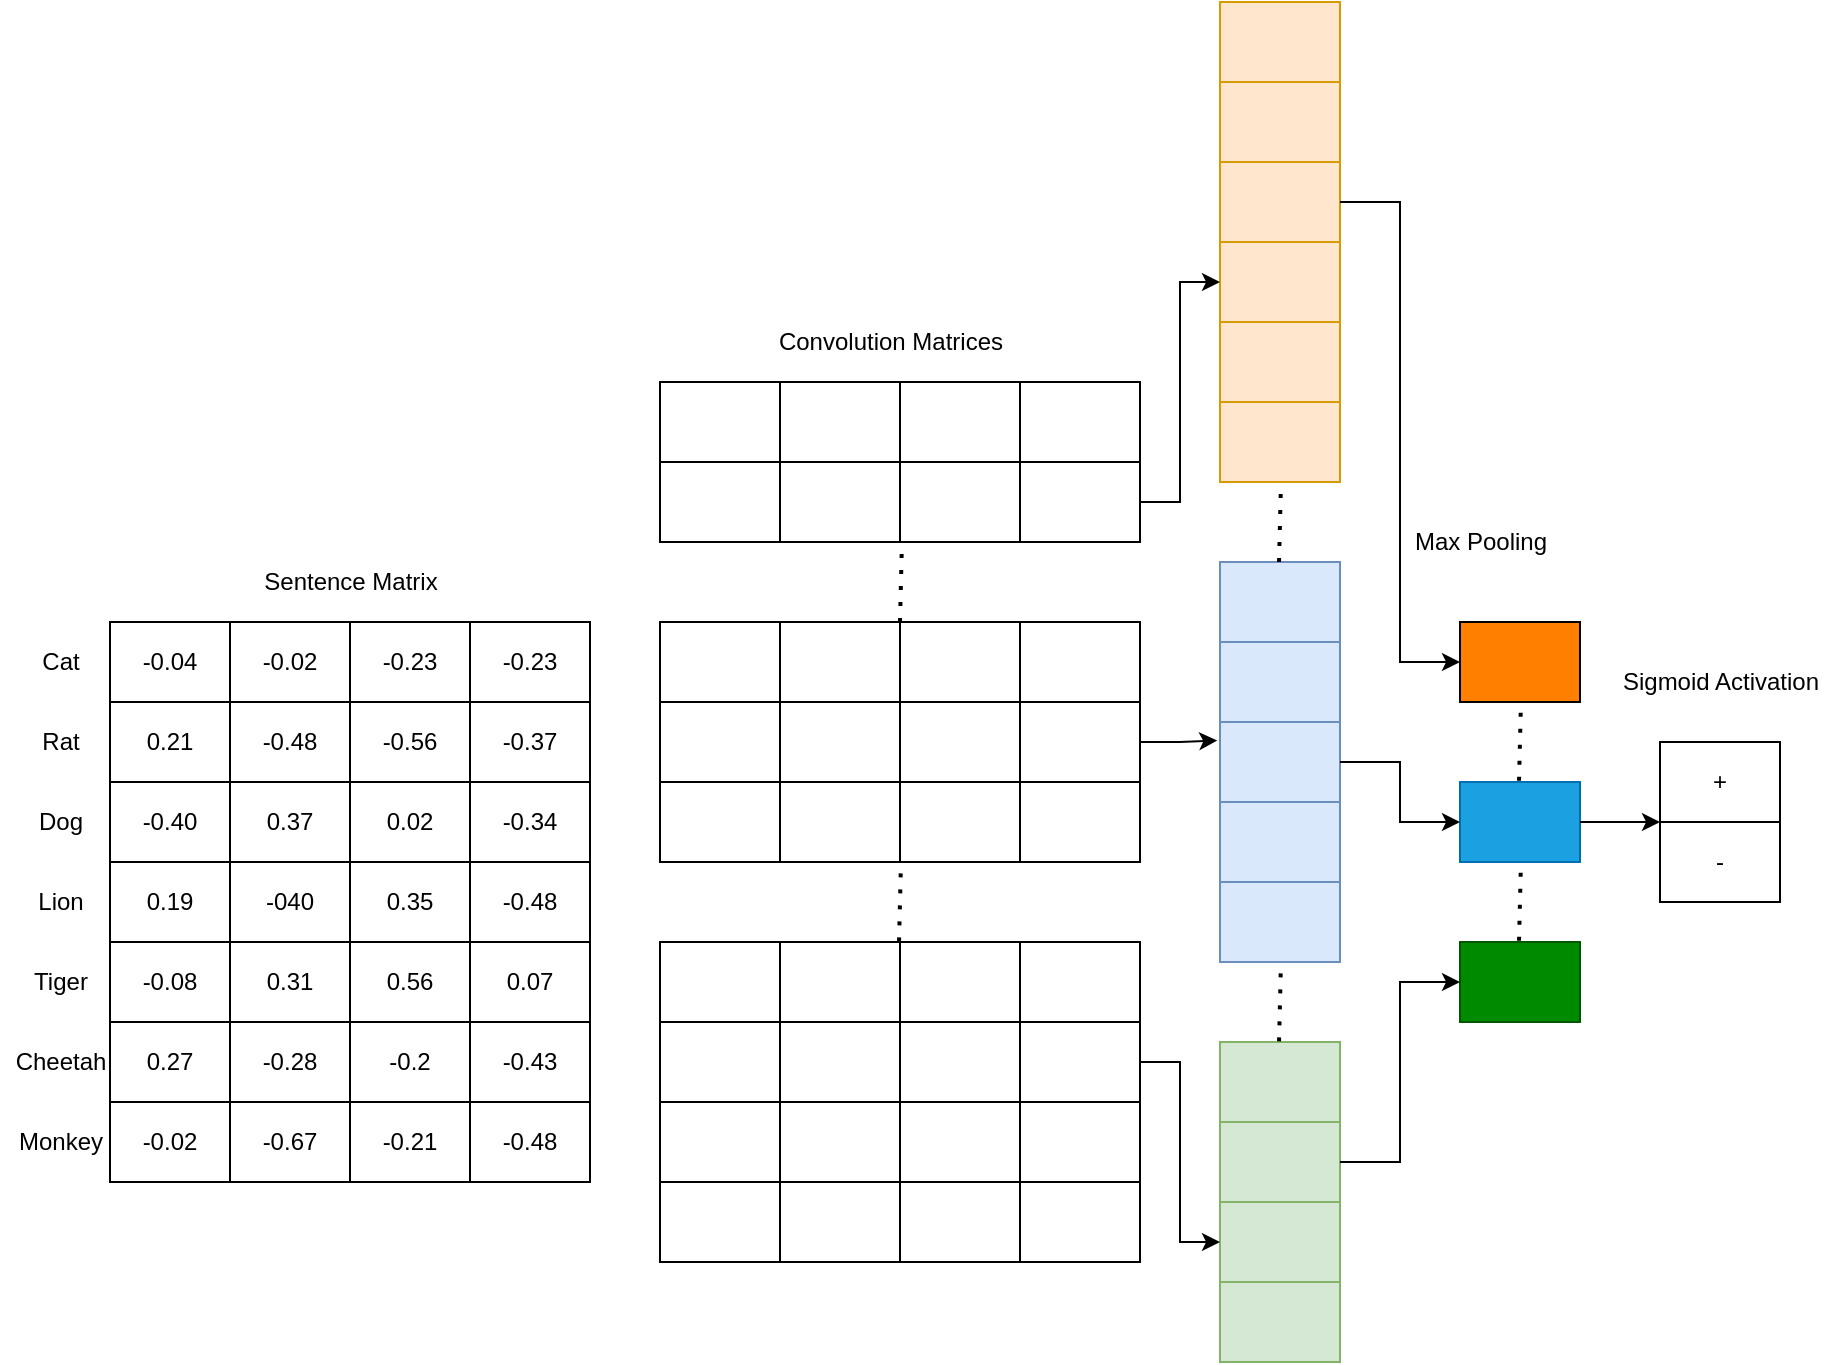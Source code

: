 <mxfile version="14.1.8" type="device"><diagram id="BAzVT6v3SwsLDqqK5M2D" name="CNN Architecture"><mxGraphModel dx="2966" dy="1566" grid="1" gridSize="10" guides="1" tooltips="1" connect="1" arrows="1" fold="1" page="1" pageScale="1" pageWidth="850" pageHeight="1100" math="0" shadow="0"><root><mxCell id="0"/><mxCell id="1" parent="0"/><mxCell id="Xhv1t9fmhof4WGAcIYvc-263" value="" style="shape=table;html=1;whiteSpace=wrap;startSize=0;container=1;collapsible=0;childLayout=tableLayout;" vertex="1" parent="1"><mxGeometry x="495" y="490" width="240" height="280" as="geometry"/></mxCell><mxCell id="Xhv1t9fmhof4WGAcIYvc-264" value="" style="shape=partialRectangle;html=1;whiteSpace=wrap;collapsible=0;dropTarget=0;pointerEvents=0;fillColor=none;top=0;left=0;bottom=0;right=0;points=[[0,0.5],[1,0.5]];portConstraint=eastwest;" vertex="1" parent="Xhv1t9fmhof4WGAcIYvc-263"><mxGeometry width="240" height="40" as="geometry"/></mxCell><mxCell id="Xhv1t9fmhof4WGAcIYvc-265" value="-0.04" style="shape=partialRectangle;html=1;whiteSpace=wrap;connectable=0;fillColor=none;top=0;left=0;bottom=0;right=0;overflow=hidden;" vertex="1" parent="Xhv1t9fmhof4WGAcIYvc-264"><mxGeometry width="60" height="40" as="geometry"/></mxCell><mxCell id="Xhv1t9fmhof4WGAcIYvc-266" value="-0.02" style="shape=partialRectangle;html=1;whiteSpace=wrap;connectable=0;fillColor=none;top=0;left=0;bottom=0;right=0;overflow=hidden;" vertex="1" parent="Xhv1t9fmhof4WGAcIYvc-264"><mxGeometry x="60" width="60" height="40" as="geometry"/></mxCell><mxCell id="Xhv1t9fmhof4WGAcIYvc-267" value="-0.23" style="shape=partialRectangle;html=1;whiteSpace=wrap;connectable=0;fillColor=none;top=0;left=0;bottom=0;right=0;overflow=hidden;" vertex="1" parent="Xhv1t9fmhof4WGAcIYvc-264"><mxGeometry x="120" width="60" height="40" as="geometry"/></mxCell><mxCell id="Xhv1t9fmhof4WGAcIYvc-268" value="-0.23" style="shape=partialRectangle;html=1;whiteSpace=wrap;connectable=0;fillColor=none;top=0;left=0;bottom=0;right=0;overflow=hidden;" vertex="1" parent="Xhv1t9fmhof4WGAcIYvc-264"><mxGeometry x="180" width="60" height="40" as="geometry"/></mxCell><mxCell id="Xhv1t9fmhof4WGAcIYvc-269" value="" style="shape=partialRectangle;html=1;whiteSpace=wrap;collapsible=0;dropTarget=0;pointerEvents=0;fillColor=none;top=0;left=0;bottom=0;right=0;points=[[0,0.5],[1,0.5]];portConstraint=eastwest;" vertex="1" parent="Xhv1t9fmhof4WGAcIYvc-263"><mxGeometry y="40" width="240" height="40" as="geometry"/></mxCell><mxCell id="Xhv1t9fmhof4WGAcIYvc-270" value="0.21" style="shape=partialRectangle;html=1;whiteSpace=wrap;connectable=0;fillColor=none;top=0;left=0;bottom=0;right=0;overflow=hidden;" vertex="1" parent="Xhv1t9fmhof4WGAcIYvc-269"><mxGeometry width="60" height="40" as="geometry"/></mxCell><mxCell id="Xhv1t9fmhof4WGAcIYvc-271" value="-0.48" style="shape=partialRectangle;html=1;whiteSpace=wrap;connectable=0;fillColor=none;top=0;left=0;bottom=0;right=0;overflow=hidden;" vertex="1" parent="Xhv1t9fmhof4WGAcIYvc-269"><mxGeometry x="60" width="60" height="40" as="geometry"/></mxCell><mxCell id="Xhv1t9fmhof4WGAcIYvc-272" value="-0.56" style="shape=partialRectangle;html=1;whiteSpace=wrap;connectable=0;fillColor=none;top=0;left=0;bottom=0;right=0;overflow=hidden;" vertex="1" parent="Xhv1t9fmhof4WGAcIYvc-269"><mxGeometry x="120" width="60" height="40" as="geometry"/></mxCell><mxCell id="Xhv1t9fmhof4WGAcIYvc-273" value="-0.37" style="shape=partialRectangle;html=1;whiteSpace=wrap;connectable=0;fillColor=none;top=0;left=0;bottom=0;right=0;overflow=hidden;" vertex="1" parent="Xhv1t9fmhof4WGAcIYvc-269"><mxGeometry x="180" width="60" height="40" as="geometry"/></mxCell><mxCell id="Xhv1t9fmhof4WGAcIYvc-274" value="" style="shape=partialRectangle;html=1;whiteSpace=wrap;collapsible=0;dropTarget=0;pointerEvents=0;fillColor=none;top=0;left=0;bottom=0;right=0;points=[[0,0.5],[1,0.5]];portConstraint=eastwest;" vertex="1" parent="Xhv1t9fmhof4WGAcIYvc-263"><mxGeometry y="80" width="240" height="40" as="geometry"/></mxCell><mxCell id="Xhv1t9fmhof4WGAcIYvc-275" value="-0.40" style="shape=partialRectangle;html=1;whiteSpace=wrap;connectable=0;fillColor=none;top=0;left=0;bottom=0;right=0;overflow=hidden;" vertex="1" parent="Xhv1t9fmhof4WGAcIYvc-274"><mxGeometry width="60" height="40" as="geometry"/></mxCell><mxCell id="Xhv1t9fmhof4WGAcIYvc-276" value="0.37" style="shape=partialRectangle;html=1;whiteSpace=wrap;connectable=0;fillColor=none;top=0;left=0;bottom=0;right=0;overflow=hidden;" vertex="1" parent="Xhv1t9fmhof4WGAcIYvc-274"><mxGeometry x="60" width="60" height="40" as="geometry"/></mxCell><mxCell id="Xhv1t9fmhof4WGAcIYvc-277" value="0.02" style="shape=partialRectangle;html=1;whiteSpace=wrap;connectable=0;fillColor=none;top=0;left=0;bottom=0;right=0;overflow=hidden;" vertex="1" parent="Xhv1t9fmhof4WGAcIYvc-274"><mxGeometry x="120" width="60" height="40" as="geometry"/></mxCell><mxCell id="Xhv1t9fmhof4WGAcIYvc-278" value="-0.34" style="shape=partialRectangle;html=1;whiteSpace=wrap;connectable=0;fillColor=none;top=0;left=0;bottom=0;right=0;overflow=hidden;" vertex="1" parent="Xhv1t9fmhof4WGAcIYvc-274"><mxGeometry x="180" width="60" height="40" as="geometry"/></mxCell><mxCell id="Xhv1t9fmhof4WGAcIYvc-279" value="" style="shape=partialRectangle;html=1;whiteSpace=wrap;collapsible=0;dropTarget=0;pointerEvents=0;fillColor=none;top=0;left=0;bottom=0;right=0;points=[[0,0.5],[1,0.5]];portConstraint=eastwest;" vertex="1" parent="Xhv1t9fmhof4WGAcIYvc-263"><mxGeometry y="120" width="240" height="40" as="geometry"/></mxCell><mxCell id="Xhv1t9fmhof4WGAcIYvc-280" value="0.19" style="shape=partialRectangle;html=1;whiteSpace=wrap;connectable=0;fillColor=none;top=0;left=0;bottom=0;right=0;overflow=hidden;" vertex="1" parent="Xhv1t9fmhof4WGAcIYvc-279"><mxGeometry width="60" height="40" as="geometry"/></mxCell><mxCell id="Xhv1t9fmhof4WGAcIYvc-281" value="-040" style="shape=partialRectangle;html=1;whiteSpace=wrap;connectable=0;fillColor=none;top=0;left=0;bottom=0;right=0;overflow=hidden;" vertex="1" parent="Xhv1t9fmhof4WGAcIYvc-279"><mxGeometry x="60" width="60" height="40" as="geometry"/></mxCell><mxCell id="Xhv1t9fmhof4WGAcIYvc-282" value="0.35" style="shape=partialRectangle;html=1;whiteSpace=wrap;connectable=0;fillColor=none;top=0;left=0;bottom=0;right=0;overflow=hidden;" vertex="1" parent="Xhv1t9fmhof4WGAcIYvc-279"><mxGeometry x="120" width="60" height="40" as="geometry"/></mxCell><mxCell id="Xhv1t9fmhof4WGAcIYvc-283" value="-0.48" style="shape=partialRectangle;html=1;whiteSpace=wrap;connectable=0;fillColor=none;top=0;left=0;bottom=0;right=0;overflow=hidden;" vertex="1" parent="Xhv1t9fmhof4WGAcIYvc-279"><mxGeometry x="180" width="60" height="40" as="geometry"/></mxCell><mxCell id="Xhv1t9fmhof4WGAcIYvc-284" value="" style="shape=partialRectangle;html=1;whiteSpace=wrap;collapsible=0;dropTarget=0;pointerEvents=0;fillColor=none;top=0;left=0;bottom=0;right=0;points=[[0,0.5],[1,0.5]];portConstraint=eastwest;" vertex="1" parent="Xhv1t9fmhof4WGAcIYvc-263"><mxGeometry y="160" width="240" height="40" as="geometry"/></mxCell><mxCell id="Xhv1t9fmhof4WGAcIYvc-285" value="-0.08" style="shape=partialRectangle;html=1;whiteSpace=wrap;connectable=0;fillColor=none;top=0;left=0;bottom=0;right=0;overflow=hidden;" vertex="1" parent="Xhv1t9fmhof4WGAcIYvc-284"><mxGeometry width="60" height="40" as="geometry"/></mxCell><mxCell id="Xhv1t9fmhof4WGAcIYvc-286" value="0.31" style="shape=partialRectangle;html=1;whiteSpace=wrap;connectable=0;fillColor=none;top=0;left=0;bottom=0;right=0;overflow=hidden;" vertex="1" parent="Xhv1t9fmhof4WGAcIYvc-284"><mxGeometry x="60" width="60" height="40" as="geometry"/></mxCell><mxCell id="Xhv1t9fmhof4WGAcIYvc-287" value="0.56" style="shape=partialRectangle;html=1;whiteSpace=wrap;connectable=0;fillColor=none;top=0;left=0;bottom=0;right=0;overflow=hidden;" vertex="1" parent="Xhv1t9fmhof4WGAcIYvc-284"><mxGeometry x="120" width="60" height="40" as="geometry"/></mxCell><mxCell id="Xhv1t9fmhof4WGAcIYvc-288" value="0.07" style="shape=partialRectangle;html=1;whiteSpace=wrap;connectable=0;fillColor=none;top=0;left=0;bottom=0;right=0;overflow=hidden;" vertex="1" parent="Xhv1t9fmhof4WGAcIYvc-284"><mxGeometry x="180" width="60" height="40" as="geometry"/></mxCell><mxCell id="Xhv1t9fmhof4WGAcIYvc-367" value="" style="shape=partialRectangle;html=1;whiteSpace=wrap;collapsible=0;dropTarget=0;pointerEvents=0;fillColor=none;top=0;left=0;bottom=0;right=0;points=[[0,0.5],[1,0.5]];portConstraint=eastwest;" vertex="1" parent="Xhv1t9fmhof4WGAcIYvc-263"><mxGeometry y="200" width="240" height="40" as="geometry"/></mxCell><mxCell id="Xhv1t9fmhof4WGAcIYvc-368" value="0.27" style="shape=partialRectangle;html=1;whiteSpace=wrap;connectable=0;fillColor=none;top=0;left=0;bottom=0;right=0;overflow=hidden;" vertex="1" parent="Xhv1t9fmhof4WGAcIYvc-367"><mxGeometry width="60" height="40" as="geometry"/></mxCell><mxCell id="Xhv1t9fmhof4WGAcIYvc-369" value="-0.28" style="shape=partialRectangle;html=1;whiteSpace=wrap;connectable=0;fillColor=none;top=0;left=0;bottom=0;right=0;overflow=hidden;" vertex="1" parent="Xhv1t9fmhof4WGAcIYvc-367"><mxGeometry x="60" width="60" height="40" as="geometry"/></mxCell><mxCell id="Xhv1t9fmhof4WGAcIYvc-370" value="-0.2" style="shape=partialRectangle;html=1;whiteSpace=wrap;connectable=0;fillColor=none;top=0;left=0;bottom=0;right=0;overflow=hidden;" vertex="1" parent="Xhv1t9fmhof4WGAcIYvc-367"><mxGeometry x="120" width="60" height="40" as="geometry"/></mxCell><mxCell id="Xhv1t9fmhof4WGAcIYvc-371" value="-0.43" style="shape=partialRectangle;html=1;whiteSpace=wrap;connectable=0;fillColor=none;top=0;left=0;bottom=0;right=0;overflow=hidden;" vertex="1" parent="Xhv1t9fmhof4WGAcIYvc-367"><mxGeometry x="180" width="60" height="40" as="geometry"/></mxCell><mxCell id="Xhv1t9fmhof4WGAcIYvc-372" value="" style="shape=partialRectangle;html=1;whiteSpace=wrap;collapsible=0;dropTarget=0;pointerEvents=0;fillColor=none;top=0;left=0;bottom=0;right=0;points=[[0,0.5],[1,0.5]];portConstraint=eastwest;" vertex="1" parent="Xhv1t9fmhof4WGAcIYvc-263"><mxGeometry y="240" width="240" height="40" as="geometry"/></mxCell><mxCell id="Xhv1t9fmhof4WGAcIYvc-373" value="-0.02" style="shape=partialRectangle;html=1;whiteSpace=wrap;connectable=0;fillColor=none;top=0;left=0;bottom=0;right=0;overflow=hidden;" vertex="1" parent="Xhv1t9fmhof4WGAcIYvc-372"><mxGeometry width="60" height="40" as="geometry"/></mxCell><mxCell id="Xhv1t9fmhof4WGAcIYvc-374" value="-0.67" style="shape=partialRectangle;html=1;whiteSpace=wrap;connectable=0;fillColor=none;top=0;left=0;bottom=0;right=0;overflow=hidden;" vertex="1" parent="Xhv1t9fmhof4WGAcIYvc-372"><mxGeometry x="60" width="60" height="40" as="geometry"/></mxCell><mxCell id="Xhv1t9fmhof4WGAcIYvc-375" value="-0.21" style="shape=partialRectangle;html=1;whiteSpace=wrap;connectable=0;fillColor=none;top=0;left=0;bottom=0;right=0;overflow=hidden;" vertex="1" parent="Xhv1t9fmhof4WGAcIYvc-372"><mxGeometry x="120" width="60" height="40" as="geometry"/></mxCell><mxCell id="Xhv1t9fmhof4WGAcIYvc-376" value="-0.48" style="shape=partialRectangle;html=1;whiteSpace=wrap;connectable=0;fillColor=none;top=0;left=0;bottom=0;right=0;overflow=hidden;" vertex="1" parent="Xhv1t9fmhof4WGAcIYvc-372"><mxGeometry x="180" width="60" height="40" as="geometry"/></mxCell><mxCell id="Xhv1t9fmhof4WGAcIYvc-289" value="Cat" style="text;html=1;align=center;verticalAlign=middle;resizable=0;points=[];autosize=1;" vertex="1" parent="1"><mxGeometry x="455" y="500" width="30" height="20" as="geometry"/></mxCell><mxCell id="Xhv1t9fmhof4WGAcIYvc-290" value="Rat" style="text;html=1;align=center;verticalAlign=middle;resizable=0;points=[];autosize=1;" vertex="1" parent="1"><mxGeometry x="455" y="540" width="30" height="20" as="geometry"/></mxCell><mxCell id="Xhv1t9fmhof4WGAcIYvc-291" value="Dog" style="text;html=1;align=center;verticalAlign=middle;resizable=0;points=[];autosize=1;" vertex="1" parent="1"><mxGeometry x="450" y="580" width="40" height="20" as="geometry"/></mxCell><mxCell id="Xhv1t9fmhof4WGAcIYvc-292" value="Lion" style="text;html=1;align=center;verticalAlign=middle;resizable=0;points=[];autosize=1;" vertex="1" parent="1"><mxGeometry x="450" y="620" width="40" height="20" as="geometry"/></mxCell><mxCell id="Xhv1t9fmhof4WGAcIYvc-293" value="Tiger" style="text;html=1;align=center;verticalAlign=middle;resizable=0;points=[];autosize=1;" vertex="1" parent="1"><mxGeometry x="450" y="660" width="40" height="20" as="geometry"/></mxCell><mxCell id="Xhv1t9fmhof4WGAcIYvc-294" value="" style="shape=table;html=1;whiteSpace=wrap;startSize=0;container=1;collapsible=0;childLayout=tableLayout;" vertex="1" parent="1"><mxGeometry x="770" y="370" width="240" height="80" as="geometry"/></mxCell><mxCell id="Xhv1t9fmhof4WGAcIYvc-295" style="shape=partialRectangle;html=1;whiteSpace=wrap;collapsible=0;dropTarget=0;pointerEvents=0;fillColor=none;top=0;left=0;bottom=0;right=0;points=[[0,0.5],[1,0.5]];portConstraint=eastwest;" vertex="1" parent="Xhv1t9fmhof4WGAcIYvc-294"><mxGeometry width="240" height="40" as="geometry"/></mxCell><mxCell id="Xhv1t9fmhof4WGAcIYvc-296" style="shape=partialRectangle;html=1;whiteSpace=wrap;connectable=0;fillColor=none;top=0;left=0;bottom=0;right=0;overflow=hidden;" vertex="1" parent="Xhv1t9fmhof4WGAcIYvc-295"><mxGeometry width="60" height="40" as="geometry"/></mxCell><mxCell id="Xhv1t9fmhof4WGAcIYvc-297" style="shape=partialRectangle;html=1;whiteSpace=wrap;connectable=0;fillColor=none;top=0;left=0;bottom=0;right=0;overflow=hidden;" vertex="1" parent="Xhv1t9fmhof4WGAcIYvc-295"><mxGeometry x="60" width="60" height="40" as="geometry"/></mxCell><mxCell id="Xhv1t9fmhof4WGAcIYvc-298" style="shape=partialRectangle;html=1;whiteSpace=wrap;connectable=0;fillColor=none;top=0;left=0;bottom=0;right=0;overflow=hidden;" vertex="1" parent="Xhv1t9fmhof4WGAcIYvc-295"><mxGeometry x="120" width="60" height="40" as="geometry"/></mxCell><mxCell id="Xhv1t9fmhof4WGAcIYvc-299" style="shape=partialRectangle;html=1;whiteSpace=wrap;connectable=0;fillColor=none;top=0;left=0;bottom=0;right=0;overflow=hidden;" vertex="1" parent="Xhv1t9fmhof4WGAcIYvc-295"><mxGeometry x="180" width="60" height="40" as="geometry"/></mxCell><mxCell id="Xhv1t9fmhof4WGAcIYvc-300" value="" style="shape=partialRectangle;html=1;whiteSpace=wrap;collapsible=0;dropTarget=0;pointerEvents=0;fillColor=none;top=0;left=0;bottom=0;right=0;points=[[0,0.5],[1,0.5]];portConstraint=eastwest;" vertex="1" parent="Xhv1t9fmhof4WGAcIYvc-294"><mxGeometry y="40" width="240" height="40" as="geometry"/></mxCell><mxCell id="Xhv1t9fmhof4WGAcIYvc-301" style="shape=partialRectangle;html=1;whiteSpace=wrap;connectable=0;fillColor=none;top=0;left=0;bottom=0;right=0;overflow=hidden;" vertex="1" parent="Xhv1t9fmhof4WGAcIYvc-300"><mxGeometry width="60" height="40" as="geometry"/></mxCell><mxCell id="Xhv1t9fmhof4WGAcIYvc-302" value="" style="shape=partialRectangle;html=1;whiteSpace=wrap;connectable=0;fillColor=none;top=0;left=0;bottom=0;right=0;overflow=hidden;" vertex="1" parent="Xhv1t9fmhof4WGAcIYvc-300"><mxGeometry x="60" width="60" height="40" as="geometry"/></mxCell><mxCell id="Xhv1t9fmhof4WGAcIYvc-303" value="" style="shape=partialRectangle;html=1;whiteSpace=wrap;connectable=0;fillColor=none;top=0;left=0;bottom=0;right=0;overflow=hidden;" vertex="1" parent="Xhv1t9fmhof4WGAcIYvc-300"><mxGeometry x="120" width="60" height="40" as="geometry"/></mxCell><mxCell id="Xhv1t9fmhof4WGAcIYvc-304" value="" style="shape=partialRectangle;html=1;whiteSpace=wrap;connectable=0;fillColor=none;top=0;left=0;bottom=0;right=0;overflow=hidden;" vertex="1" parent="Xhv1t9fmhof4WGAcIYvc-300"><mxGeometry x="180" width="60" height="40" as="geometry"/></mxCell><mxCell id="Xhv1t9fmhof4WGAcIYvc-305" value="" style="shape=table;html=1;whiteSpace=wrap;startSize=0;container=1;collapsible=0;childLayout=tableLayout;" vertex="1" parent="1"><mxGeometry x="770" y="490" width="240" height="120" as="geometry"/></mxCell><mxCell id="Xhv1t9fmhof4WGAcIYvc-306" style="shape=partialRectangle;html=1;whiteSpace=wrap;collapsible=0;dropTarget=0;pointerEvents=0;fillColor=none;top=0;left=0;bottom=0;right=0;points=[[0,0.5],[1,0.5]];portConstraint=eastwest;" vertex="1" parent="Xhv1t9fmhof4WGAcIYvc-305"><mxGeometry width="240" height="40" as="geometry"/></mxCell><mxCell id="Xhv1t9fmhof4WGAcIYvc-307" style="shape=partialRectangle;html=1;whiteSpace=wrap;connectable=0;fillColor=none;top=0;left=0;bottom=0;right=0;overflow=hidden;" vertex="1" parent="Xhv1t9fmhof4WGAcIYvc-306"><mxGeometry width="60" height="40" as="geometry"/></mxCell><mxCell id="Xhv1t9fmhof4WGAcIYvc-308" style="shape=partialRectangle;html=1;whiteSpace=wrap;connectable=0;fillColor=none;top=0;left=0;bottom=0;right=0;overflow=hidden;" vertex="1" parent="Xhv1t9fmhof4WGAcIYvc-306"><mxGeometry x="60" width="60" height="40" as="geometry"/></mxCell><mxCell id="Xhv1t9fmhof4WGAcIYvc-309" style="shape=partialRectangle;html=1;whiteSpace=wrap;connectable=0;fillColor=none;top=0;left=0;bottom=0;right=0;overflow=hidden;" vertex="1" parent="Xhv1t9fmhof4WGAcIYvc-306"><mxGeometry x="120" width="60" height="40" as="geometry"/></mxCell><mxCell id="Xhv1t9fmhof4WGAcIYvc-310" style="shape=partialRectangle;html=1;whiteSpace=wrap;connectable=0;fillColor=none;top=0;left=0;bottom=0;right=0;overflow=hidden;" vertex="1" parent="Xhv1t9fmhof4WGAcIYvc-306"><mxGeometry x="180" width="60" height="40" as="geometry"/></mxCell><mxCell id="Xhv1t9fmhof4WGAcIYvc-311" value="" style="shape=partialRectangle;html=1;whiteSpace=wrap;collapsible=0;dropTarget=0;pointerEvents=0;fillColor=none;top=0;left=0;bottom=0;right=0;points=[[0,0.5],[1,0.5]];portConstraint=eastwest;" vertex="1" parent="Xhv1t9fmhof4WGAcIYvc-305"><mxGeometry y="40" width="240" height="40" as="geometry"/></mxCell><mxCell id="Xhv1t9fmhof4WGAcIYvc-312" style="shape=partialRectangle;html=1;whiteSpace=wrap;connectable=0;fillColor=none;top=0;left=0;bottom=0;right=0;overflow=hidden;" vertex="1" parent="Xhv1t9fmhof4WGAcIYvc-311"><mxGeometry width="60" height="40" as="geometry"/></mxCell><mxCell id="Xhv1t9fmhof4WGAcIYvc-313" value="" style="shape=partialRectangle;html=1;whiteSpace=wrap;connectable=0;fillColor=none;top=0;left=0;bottom=0;right=0;overflow=hidden;" vertex="1" parent="Xhv1t9fmhof4WGAcIYvc-311"><mxGeometry x="60" width="60" height="40" as="geometry"/></mxCell><mxCell id="Xhv1t9fmhof4WGAcIYvc-314" value="" style="shape=partialRectangle;html=1;whiteSpace=wrap;connectable=0;fillColor=none;top=0;left=0;bottom=0;right=0;overflow=hidden;" vertex="1" parent="Xhv1t9fmhof4WGAcIYvc-311"><mxGeometry x="120" width="60" height="40" as="geometry"/></mxCell><mxCell id="Xhv1t9fmhof4WGAcIYvc-315" value="" style="shape=partialRectangle;html=1;whiteSpace=wrap;connectable=0;fillColor=none;top=0;left=0;bottom=0;right=0;overflow=hidden;" vertex="1" parent="Xhv1t9fmhof4WGAcIYvc-311"><mxGeometry x="180" width="60" height="40" as="geometry"/></mxCell><mxCell id="Xhv1t9fmhof4WGAcIYvc-316" value="" style="shape=partialRectangle;html=1;whiteSpace=wrap;collapsible=0;dropTarget=0;pointerEvents=0;fillColor=none;top=0;left=0;bottom=0;right=0;points=[[0,0.5],[1,0.5]];portConstraint=eastwest;" vertex="1" parent="Xhv1t9fmhof4WGAcIYvc-305"><mxGeometry y="80" width="240" height="40" as="geometry"/></mxCell><mxCell id="Xhv1t9fmhof4WGAcIYvc-317" style="shape=partialRectangle;html=1;whiteSpace=wrap;connectable=0;fillColor=none;top=0;left=0;bottom=0;right=0;overflow=hidden;" vertex="1" parent="Xhv1t9fmhof4WGAcIYvc-316"><mxGeometry width="60" height="40" as="geometry"/></mxCell><mxCell id="Xhv1t9fmhof4WGAcIYvc-318" value="" style="shape=partialRectangle;html=1;whiteSpace=wrap;connectable=0;fillColor=none;top=0;left=0;bottom=0;right=0;overflow=hidden;" vertex="1" parent="Xhv1t9fmhof4WGAcIYvc-316"><mxGeometry x="60" width="60" height="40" as="geometry"/></mxCell><mxCell id="Xhv1t9fmhof4WGAcIYvc-319" value="" style="shape=partialRectangle;html=1;whiteSpace=wrap;connectable=0;fillColor=none;top=0;left=0;bottom=0;right=0;overflow=hidden;" vertex="1" parent="Xhv1t9fmhof4WGAcIYvc-316"><mxGeometry x="120" width="60" height="40" as="geometry"/></mxCell><mxCell id="Xhv1t9fmhof4WGAcIYvc-320" value="" style="shape=partialRectangle;html=1;whiteSpace=wrap;connectable=0;fillColor=none;top=0;left=0;bottom=0;right=0;overflow=hidden;" vertex="1" parent="Xhv1t9fmhof4WGAcIYvc-316"><mxGeometry x="180" width="60" height="40" as="geometry"/></mxCell><mxCell id="Xhv1t9fmhof4WGAcIYvc-321" value="" style="shape=table;html=1;whiteSpace=wrap;startSize=0;container=1;collapsible=0;childLayout=tableLayout;" vertex="1" parent="1"><mxGeometry x="770" y="650" width="240" height="160" as="geometry"/></mxCell><mxCell id="Xhv1t9fmhof4WGAcIYvc-322" style="shape=partialRectangle;html=1;whiteSpace=wrap;collapsible=0;dropTarget=0;pointerEvents=0;fillColor=none;top=0;left=0;bottom=0;right=0;points=[[0,0.5],[1,0.5]];portConstraint=eastwest;" vertex="1" parent="Xhv1t9fmhof4WGAcIYvc-321"><mxGeometry width="240" height="40" as="geometry"/></mxCell><mxCell id="Xhv1t9fmhof4WGAcIYvc-323" style="shape=partialRectangle;html=1;whiteSpace=wrap;connectable=0;fillColor=none;top=0;left=0;bottom=0;right=0;overflow=hidden;" vertex="1" parent="Xhv1t9fmhof4WGAcIYvc-322"><mxGeometry width="60" height="40" as="geometry"/></mxCell><mxCell id="Xhv1t9fmhof4WGAcIYvc-324" style="shape=partialRectangle;html=1;whiteSpace=wrap;connectable=0;fillColor=none;top=0;left=0;bottom=0;right=0;overflow=hidden;" vertex="1" parent="Xhv1t9fmhof4WGAcIYvc-322"><mxGeometry x="60" width="60" height="40" as="geometry"/></mxCell><mxCell id="Xhv1t9fmhof4WGAcIYvc-325" style="shape=partialRectangle;html=1;whiteSpace=wrap;connectable=0;fillColor=none;top=0;left=0;bottom=0;right=0;overflow=hidden;" vertex="1" parent="Xhv1t9fmhof4WGAcIYvc-322"><mxGeometry x="120" width="60" height="40" as="geometry"/></mxCell><mxCell id="Xhv1t9fmhof4WGAcIYvc-326" style="shape=partialRectangle;html=1;whiteSpace=wrap;connectable=0;fillColor=none;top=0;left=0;bottom=0;right=0;overflow=hidden;" vertex="1" parent="Xhv1t9fmhof4WGAcIYvc-322"><mxGeometry x="180" width="60" height="40" as="geometry"/></mxCell><mxCell id="Xhv1t9fmhof4WGAcIYvc-327" style="shape=partialRectangle;html=1;whiteSpace=wrap;collapsible=0;dropTarget=0;pointerEvents=0;fillColor=none;top=0;left=0;bottom=0;right=0;points=[[0,0.5],[1,0.5]];portConstraint=eastwest;" vertex="1" parent="Xhv1t9fmhof4WGAcIYvc-321"><mxGeometry y="40" width="240" height="40" as="geometry"/></mxCell><mxCell id="Xhv1t9fmhof4WGAcIYvc-328" style="shape=partialRectangle;html=1;whiteSpace=wrap;connectable=0;fillColor=none;top=0;left=0;bottom=0;right=0;overflow=hidden;" vertex="1" parent="Xhv1t9fmhof4WGAcIYvc-327"><mxGeometry width="60" height="40" as="geometry"/></mxCell><mxCell id="Xhv1t9fmhof4WGAcIYvc-329" style="shape=partialRectangle;html=1;whiteSpace=wrap;connectable=0;fillColor=none;top=0;left=0;bottom=0;right=0;overflow=hidden;" vertex="1" parent="Xhv1t9fmhof4WGAcIYvc-327"><mxGeometry x="60" width="60" height="40" as="geometry"/></mxCell><mxCell id="Xhv1t9fmhof4WGAcIYvc-330" style="shape=partialRectangle;html=1;whiteSpace=wrap;connectable=0;fillColor=none;top=0;left=0;bottom=0;right=0;overflow=hidden;" vertex="1" parent="Xhv1t9fmhof4WGAcIYvc-327"><mxGeometry x="120" width="60" height="40" as="geometry"/></mxCell><mxCell id="Xhv1t9fmhof4WGAcIYvc-331" style="shape=partialRectangle;html=1;whiteSpace=wrap;connectable=0;fillColor=none;top=0;left=0;bottom=0;right=0;overflow=hidden;" vertex="1" parent="Xhv1t9fmhof4WGAcIYvc-327"><mxGeometry x="180" width="60" height="40" as="geometry"/></mxCell><mxCell id="Xhv1t9fmhof4WGAcIYvc-332" style="shape=partialRectangle;html=1;whiteSpace=wrap;collapsible=0;dropTarget=0;pointerEvents=0;fillColor=none;top=0;left=0;bottom=0;right=0;points=[[0,0.5],[1,0.5]];portConstraint=eastwest;" vertex="1" parent="Xhv1t9fmhof4WGAcIYvc-321"><mxGeometry y="80" width="240" height="40" as="geometry"/></mxCell><mxCell id="Xhv1t9fmhof4WGAcIYvc-333" style="shape=partialRectangle;html=1;whiteSpace=wrap;connectable=0;fillColor=none;top=0;left=0;bottom=0;right=0;overflow=hidden;" vertex="1" parent="Xhv1t9fmhof4WGAcIYvc-332"><mxGeometry width="60" height="40" as="geometry"/></mxCell><mxCell id="Xhv1t9fmhof4WGAcIYvc-334" style="shape=partialRectangle;html=1;whiteSpace=wrap;connectable=0;fillColor=none;top=0;left=0;bottom=0;right=0;overflow=hidden;" vertex="1" parent="Xhv1t9fmhof4WGAcIYvc-332"><mxGeometry x="60" width="60" height="40" as="geometry"/></mxCell><mxCell id="Xhv1t9fmhof4WGAcIYvc-335" style="shape=partialRectangle;html=1;whiteSpace=wrap;connectable=0;fillColor=none;top=0;left=0;bottom=0;right=0;overflow=hidden;" vertex="1" parent="Xhv1t9fmhof4WGAcIYvc-332"><mxGeometry x="120" width="60" height="40" as="geometry"/></mxCell><mxCell id="Xhv1t9fmhof4WGAcIYvc-336" style="shape=partialRectangle;html=1;whiteSpace=wrap;connectable=0;fillColor=none;top=0;left=0;bottom=0;right=0;overflow=hidden;" vertex="1" parent="Xhv1t9fmhof4WGAcIYvc-332"><mxGeometry x="180" width="60" height="40" as="geometry"/></mxCell><mxCell id="Xhv1t9fmhof4WGAcIYvc-337" value="" style="shape=partialRectangle;html=1;whiteSpace=wrap;collapsible=0;dropTarget=0;pointerEvents=0;fillColor=none;top=0;left=0;bottom=0;right=0;points=[[0,0.5],[1,0.5]];portConstraint=eastwest;" vertex="1" parent="Xhv1t9fmhof4WGAcIYvc-321"><mxGeometry y="120" width="240" height="40" as="geometry"/></mxCell><mxCell id="Xhv1t9fmhof4WGAcIYvc-338" style="shape=partialRectangle;html=1;whiteSpace=wrap;connectable=0;fillColor=none;top=0;left=0;bottom=0;right=0;overflow=hidden;" vertex="1" parent="Xhv1t9fmhof4WGAcIYvc-337"><mxGeometry width="60" height="40" as="geometry"/></mxCell><mxCell id="Xhv1t9fmhof4WGAcIYvc-339" value="" style="shape=partialRectangle;html=1;whiteSpace=wrap;connectable=0;fillColor=none;top=0;left=0;bottom=0;right=0;overflow=hidden;" vertex="1" parent="Xhv1t9fmhof4WGAcIYvc-337"><mxGeometry x="60" width="60" height="40" as="geometry"/></mxCell><mxCell id="Xhv1t9fmhof4WGAcIYvc-340" value="" style="shape=partialRectangle;html=1;whiteSpace=wrap;connectable=0;fillColor=none;top=0;left=0;bottom=0;right=0;overflow=hidden;" vertex="1" parent="Xhv1t9fmhof4WGAcIYvc-337"><mxGeometry x="120" width="60" height="40" as="geometry"/></mxCell><mxCell id="Xhv1t9fmhof4WGAcIYvc-341" value="" style="shape=partialRectangle;html=1;whiteSpace=wrap;connectable=0;fillColor=none;top=0;left=0;bottom=0;right=0;overflow=hidden;" vertex="1" parent="Xhv1t9fmhof4WGAcIYvc-337"><mxGeometry x="180" width="60" height="40" as="geometry"/></mxCell><mxCell id="Xhv1t9fmhof4WGAcIYvc-342" value="" style="endArrow=none;dashed=1;html=1;dashPattern=1 3;strokeWidth=2;entryX=0.504;entryY=1.016;entryDx=0;entryDy=0;entryPerimeter=0;" edge="1" parent="1" target="Xhv1t9fmhof4WGAcIYvc-300"><mxGeometry width="50" height="50" relative="1" as="geometry"><mxPoint x="890" y="490" as="sourcePoint"/><mxPoint x="900" y="460" as="targetPoint"/></mxGeometry></mxCell><mxCell id="Xhv1t9fmhof4WGAcIYvc-343" value="" style="endArrow=none;dashed=1;html=1;dashPattern=1 3;strokeWidth=2;entryX=0.504;entryY=1.016;entryDx=0;entryDy=0;entryPerimeter=0;" edge="1" parent="1"><mxGeometry width="50" height="50" relative="1" as="geometry"><mxPoint x="889.52" y="649.68" as="sourcePoint"/><mxPoint x="890.48" y="610.32" as="targetPoint"/></mxGeometry></mxCell><mxCell id="Xhv1t9fmhof4WGAcIYvc-344" value="" style="shape=table;html=1;whiteSpace=wrap;startSize=0;container=1;collapsible=0;childLayout=tableLayout;fillColor=#ffe6cc;strokeColor=#d79b00;" vertex="1" parent="1"><mxGeometry x="1050" y="180" width="60" height="240" as="geometry"/></mxCell><mxCell id="Xhv1t9fmhof4WGAcIYvc-360" style="shape=partialRectangle;html=1;whiteSpace=wrap;collapsible=0;dropTarget=0;pointerEvents=0;fillColor=none;top=0;left=0;bottom=0;right=0;points=[[0,0.5],[1,0.5]];portConstraint=eastwest;" vertex="1" parent="Xhv1t9fmhof4WGAcIYvc-344"><mxGeometry width="60" height="40" as="geometry"/></mxCell><mxCell id="Xhv1t9fmhof4WGAcIYvc-361" style="shape=partialRectangle;html=1;whiteSpace=wrap;connectable=0;fillColor=none;top=0;left=0;bottom=0;right=0;overflow=hidden;" vertex="1" parent="Xhv1t9fmhof4WGAcIYvc-360"><mxGeometry width="60" height="40" as="geometry"/></mxCell><mxCell id="Xhv1t9fmhof4WGAcIYvc-345" value="" style="shape=partialRectangle;html=1;whiteSpace=wrap;collapsible=0;dropTarget=0;pointerEvents=0;fillColor=none;top=0;left=0;bottom=0;right=0;points=[[0,0.5],[1,0.5]];portConstraint=eastwest;" vertex="1" parent="Xhv1t9fmhof4WGAcIYvc-344"><mxGeometry y="40" width="60" height="40" as="geometry"/></mxCell><mxCell id="Xhv1t9fmhof4WGAcIYvc-346" value="" style="shape=partialRectangle;html=1;whiteSpace=wrap;connectable=0;fillColor=none;top=0;left=0;bottom=0;right=0;overflow=hidden;" vertex="1" parent="Xhv1t9fmhof4WGAcIYvc-345"><mxGeometry width="60" height="40" as="geometry"/></mxCell><mxCell id="Xhv1t9fmhof4WGAcIYvc-349" value="" style="shape=partialRectangle;html=1;whiteSpace=wrap;collapsible=0;dropTarget=0;pointerEvents=0;fillColor=none;top=0;left=0;bottom=0;right=0;points=[[0,0.5],[1,0.5]];portConstraint=eastwest;" vertex="1" parent="Xhv1t9fmhof4WGAcIYvc-344"><mxGeometry y="80" width="60" height="40" as="geometry"/></mxCell><mxCell id="Xhv1t9fmhof4WGAcIYvc-350" value="" style="shape=partialRectangle;html=1;whiteSpace=wrap;connectable=0;fillColor=none;top=0;left=0;bottom=0;right=0;overflow=hidden;" vertex="1" parent="Xhv1t9fmhof4WGAcIYvc-349"><mxGeometry width="60" height="40" as="geometry"/></mxCell><mxCell id="Xhv1t9fmhof4WGAcIYvc-353" value="" style="shape=partialRectangle;html=1;whiteSpace=wrap;collapsible=0;dropTarget=0;pointerEvents=0;fillColor=none;top=0;left=0;bottom=0;right=0;points=[[0,0.5],[1,0.5]];portConstraint=eastwest;" vertex="1" parent="Xhv1t9fmhof4WGAcIYvc-344"><mxGeometry y="120" width="60" height="40" as="geometry"/></mxCell><mxCell id="Xhv1t9fmhof4WGAcIYvc-354" value="" style="shape=partialRectangle;html=1;whiteSpace=wrap;connectable=0;fillColor=none;top=0;left=0;bottom=0;right=0;overflow=hidden;" vertex="1" parent="Xhv1t9fmhof4WGAcIYvc-353"><mxGeometry width="60" height="40" as="geometry"/></mxCell><mxCell id="Xhv1t9fmhof4WGAcIYvc-384" value="" style="shape=partialRectangle;html=1;whiteSpace=wrap;collapsible=0;dropTarget=0;pointerEvents=0;fillColor=none;top=0;left=0;bottom=0;right=0;points=[[0,0.5],[1,0.5]];portConstraint=eastwest;" vertex="1" parent="Xhv1t9fmhof4WGAcIYvc-344"><mxGeometry y="160" width="60" height="40" as="geometry"/></mxCell><mxCell id="Xhv1t9fmhof4WGAcIYvc-385" value="" style="shape=partialRectangle;html=1;whiteSpace=wrap;connectable=0;fillColor=none;top=0;left=0;bottom=0;right=0;overflow=hidden;" vertex="1" parent="Xhv1t9fmhof4WGAcIYvc-384"><mxGeometry width="60" height="40" as="geometry"/></mxCell><mxCell id="Xhv1t9fmhof4WGAcIYvc-386" value="" style="shape=partialRectangle;html=1;whiteSpace=wrap;collapsible=0;dropTarget=0;pointerEvents=0;fillColor=none;top=0;left=0;bottom=0;right=0;points=[[0,0.5],[1,0.5]];portConstraint=eastwest;" vertex="1" parent="Xhv1t9fmhof4WGAcIYvc-344"><mxGeometry y="200" width="60" height="40" as="geometry"/></mxCell><mxCell id="Xhv1t9fmhof4WGAcIYvc-387" value="" style="shape=partialRectangle;html=1;whiteSpace=wrap;connectable=0;fillColor=none;top=0;left=0;bottom=0;right=0;overflow=hidden;" vertex="1" parent="Xhv1t9fmhof4WGAcIYvc-386"><mxGeometry width="60" height="40" as="geometry"/></mxCell><mxCell id="Xhv1t9fmhof4WGAcIYvc-382" value="Cheetah" style="text;html=1;align=center;verticalAlign=middle;resizable=0;points=[];autosize=1;" vertex="1" parent="1"><mxGeometry x="440" y="700" width="60" height="20" as="geometry"/></mxCell><mxCell id="Xhv1t9fmhof4WGAcIYvc-383" value="Monkey" style="text;html=1;align=center;verticalAlign=middle;resizable=0;points=[];autosize=1;" vertex="1" parent="1"><mxGeometry x="440" y="740" width="60" height="20" as="geometry"/></mxCell><mxCell id="Xhv1t9fmhof4WGAcIYvc-388" value="" style="shape=table;html=1;whiteSpace=wrap;startSize=0;container=1;collapsible=0;childLayout=tableLayout;fillColor=#dae8fc;strokeColor=#6c8ebf;" vertex="1" parent="1"><mxGeometry x="1050" y="460" width="60" height="200" as="geometry"/></mxCell><mxCell id="Xhv1t9fmhof4WGAcIYvc-389" style="shape=partialRectangle;html=1;whiteSpace=wrap;collapsible=0;dropTarget=0;pointerEvents=0;fillColor=none;top=0;left=0;bottom=0;right=0;points=[[0,0.5],[1,0.5]];portConstraint=eastwest;" vertex="1" parent="Xhv1t9fmhof4WGAcIYvc-388"><mxGeometry width="60" height="40" as="geometry"/></mxCell><mxCell id="Xhv1t9fmhof4WGAcIYvc-390" style="shape=partialRectangle;html=1;whiteSpace=wrap;connectable=0;fillColor=none;top=0;left=0;bottom=0;right=0;overflow=hidden;" vertex="1" parent="Xhv1t9fmhof4WGAcIYvc-389"><mxGeometry width="60" height="40" as="geometry"/></mxCell><mxCell id="Xhv1t9fmhof4WGAcIYvc-391" value="" style="shape=partialRectangle;html=1;whiteSpace=wrap;collapsible=0;dropTarget=0;pointerEvents=0;fillColor=none;top=0;left=0;bottom=0;right=0;points=[[0,0.5],[1,0.5]];portConstraint=eastwest;" vertex="1" parent="Xhv1t9fmhof4WGAcIYvc-388"><mxGeometry y="40" width="60" height="40" as="geometry"/></mxCell><mxCell id="Xhv1t9fmhof4WGAcIYvc-392" value="" style="shape=partialRectangle;html=1;whiteSpace=wrap;connectable=0;fillColor=none;top=0;left=0;bottom=0;right=0;overflow=hidden;" vertex="1" parent="Xhv1t9fmhof4WGAcIYvc-391"><mxGeometry width="60" height="40" as="geometry"/></mxCell><mxCell id="Xhv1t9fmhof4WGAcIYvc-393" value="" style="shape=partialRectangle;html=1;whiteSpace=wrap;collapsible=0;dropTarget=0;pointerEvents=0;fillColor=none;top=0;left=0;bottom=0;right=0;points=[[0,0.5],[1,0.5]];portConstraint=eastwest;" vertex="1" parent="Xhv1t9fmhof4WGAcIYvc-388"><mxGeometry y="80" width="60" height="40" as="geometry"/></mxCell><mxCell id="Xhv1t9fmhof4WGAcIYvc-394" value="" style="shape=partialRectangle;html=1;whiteSpace=wrap;connectable=0;fillColor=none;top=0;left=0;bottom=0;right=0;overflow=hidden;" vertex="1" parent="Xhv1t9fmhof4WGAcIYvc-393"><mxGeometry width="60" height="40" as="geometry"/></mxCell><mxCell id="Xhv1t9fmhof4WGAcIYvc-395" value="" style="shape=partialRectangle;html=1;whiteSpace=wrap;collapsible=0;dropTarget=0;pointerEvents=0;fillColor=none;top=0;left=0;bottom=0;right=0;points=[[0,0.5],[1,0.5]];portConstraint=eastwest;" vertex="1" parent="Xhv1t9fmhof4WGAcIYvc-388"><mxGeometry y="120" width="60" height="40" as="geometry"/></mxCell><mxCell id="Xhv1t9fmhof4WGAcIYvc-396" value="" style="shape=partialRectangle;html=1;whiteSpace=wrap;connectable=0;fillColor=none;top=0;left=0;bottom=0;right=0;overflow=hidden;" vertex="1" parent="Xhv1t9fmhof4WGAcIYvc-395"><mxGeometry width="60" height="40" as="geometry"/></mxCell><mxCell id="Xhv1t9fmhof4WGAcIYvc-397" value="" style="shape=partialRectangle;html=1;whiteSpace=wrap;collapsible=0;dropTarget=0;pointerEvents=0;fillColor=none;top=0;left=0;bottom=0;right=0;points=[[0,0.5],[1,0.5]];portConstraint=eastwest;" vertex="1" parent="Xhv1t9fmhof4WGAcIYvc-388"><mxGeometry y="160" width="60" height="40" as="geometry"/></mxCell><mxCell id="Xhv1t9fmhof4WGAcIYvc-398" value="" style="shape=partialRectangle;html=1;whiteSpace=wrap;connectable=0;fillColor=none;top=0;left=0;bottom=0;right=0;overflow=hidden;" vertex="1" parent="Xhv1t9fmhof4WGAcIYvc-397"><mxGeometry width="60" height="40" as="geometry"/></mxCell><mxCell id="Xhv1t9fmhof4WGAcIYvc-401" value="" style="shape=table;html=1;whiteSpace=wrap;startSize=0;container=1;collapsible=0;childLayout=tableLayout;fillColor=#d5e8d4;strokeColor=#82b366;" vertex="1" parent="1"><mxGeometry x="1050" y="700" width="60" height="160" as="geometry"/></mxCell><mxCell id="Xhv1t9fmhof4WGAcIYvc-402" style="shape=partialRectangle;html=1;whiteSpace=wrap;collapsible=0;dropTarget=0;pointerEvents=0;fillColor=none;top=0;left=0;bottom=0;right=0;points=[[0,0.5],[1,0.5]];portConstraint=eastwest;" vertex="1" parent="Xhv1t9fmhof4WGAcIYvc-401"><mxGeometry width="60" height="40" as="geometry"/></mxCell><mxCell id="Xhv1t9fmhof4WGAcIYvc-403" style="shape=partialRectangle;html=1;whiteSpace=wrap;connectable=0;fillColor=none;top=0;left=0;bottom=0;right=0;overflow=hidden;" vertex="1" parent="Xhv1t9fmhof4WGAcIYvc-402"><mxGeometry width="60" height="40" as="geometry"/></mxCell><mxCell id="Xhv1t9fmhof4WGAcIYvc-404" value="" style="shape=partialRectangle;html=1;whiteSpace=wrap;collapsible=0;dropTarget=0;pointerEvents=0;fillColor=none;top=0;left=0;bottom=0;right=0;points=[[0,0.5],[1,0.5]];portConstraint=eastwest;" vertex="1" parent="Xhv1t9fmhof4WGAcIYvc-401"><mxGeometry y="40" width="60" height="40" as="geometry"/></mxCell><mxCell id="Xhv1t9fmhof4WGAcIYvc-405" value="" style="shape=partialRectangle;html=1;whiteSpace=wrap;connectable=0;fillColor=none;top=0;left=0;bottom=0;right=0;overflow=hidden;" vertex="1" parent="Xhv1t9fmhof4WGAcIYvc-404"><mxGeometry width="60" height="40" as="geometry"/></mxCell><mxCell id="Xhv1t9fmhof4WGAcIYvc-406" value="" style="shape=partialRectangle;html=1;whiteSpace=wrap;collapsible=0;dropTarget=0;pointerEvents=0;fillColor=none;top=0;left=0;bottom=0;right=0;points=[[0,0.5],[1,0.5]];portConstraint=eastwest;" vertex="1" parent="Xhv1t9fmhof4WGAcIYvc-401"><mxGeometry y="80" width="60" height="40" as="geometry"/></mxCell><mxCell id="Xhv1t9fmhof4WGAcIYvc-407" value="" style="shape=partialRectangle;html=1;whiteSpace=wrap;connectable=0;fillColor=none;top=0;left=0;bottom=0;right=0;overflow=hidden;" vertex="1" parent="Xhv1t9fmhof4WGAcIYvc-406"><mxGeometry width="60" height="40" as="geometry"/></mxCell><mxCell id="Xhv1t9fmhof4WGAcIYvc-408" value="" style="shape=partialRectangle;html=1;whiteSpace=wrap;collapsible=0;dropTarget=0;pointerEvents=0;fillColor=none;top=0;left=0;bottom=0;right=0;points=[[0,0.5],[1,0.5]];portConstraint=eastwest;" vertex="1" parent="Xhv1t9fmhof4WGAcIYvc-401"><mxGeometry y="120" width="60" height="40" as="geometry"/></mxCell><mxCell id="Xhv1t9fmhof4WGAcIYvc-409" value="" style="shape=partialRectangle;html=1;whiteSpace=wrap;connectable=0;fillColor=none;top=0;left=0;bottom=0;right=0;overflow=hidden;" vertex="1" parent="Xhv1t9fmhof4WGAcIYvc-408"><mxGeometry width="60" height="40" as="geometry"/></mxCell><mxCell id="Xhv1t9fmhof4WGAcIYvc-414" value="" style="endArrow=none;dashed=1;html=1;dashPattern=1 3;strokeWidth=2;entryX=0.504;entryY=1.016;entryDx=0;entryDy=0;entryPerimeter=0;" edge="1" parent="1"><mxGeometry width="50" height="50" relative="1" as="geometry"><mxPoint x="1079.52" y="460" as="sourcePoint"/><mxPoint x="1080.48" y="420.64" as="targetPoint"/></mxGeometry></mxCell><mxCell id="Xhv1t9fmhof4WGAcIYvc-415" value="" style="endArrow=none;dashed=1;html=1;dashPattern=1 3;strokeWidth=2;entryX=0.504;entryY=1.016;entryDx=0;entryDy=0;entryPerimeter=0;" edge="1" parent="1"><mxGeometry width="50" height="50" relative="1" as="geometry"><mxPoint x="1079.52" y="699.68" as="sourcePoint"/><mxPoint x="1080.48" y="660.32" as="targetPoint"/></mxGeometry></mxCell><mxCell id="Xhv1t9fmhof4WGAcIYvc-416" value="" style="shape=table;html=1;whiteSpace=wrap;startSize=0;container=1;collapsible=0;childLayout=tableLayout;fillColor=#FF8000;" vertex="1" parent="1"><mxGeometry x="1170" y="490" width="60" height="40" as="geometry"/></mxCell><mxCell id="Xhv1t9fmhof4WGAcIYvc-419" value="" style="shape=partialRectangle;html=1;whiteSpace=wrap;collapsible=0;dropTarget=0;pointerEvents=0;fillColor=none;top=0;left=0;bottom=0;right=0;points=[[0,0.5],[1,0.5]];portConstraint=eastwest;" vertex="1" parent="Xhv1t9fmhof4WGAcIYvc-416"><mxGeometry width="60" height="40" as="geometry"/></mxCell><mxCell id="Xhv1t9fmhof4WGAcIYvc-420" value="" style="shape=partialRectangle;html=1;whiteSpace=wrap;connectable=0;fillColor=none;top=0;left=0;bottom=0;right=0;overflow=hidden;" vertex="1" parent="Xhv1t9fmhof4WGAcIYvc-419"><mxGeometry width="60" height="40" as="geometry"/></mxCell><mxCell id="Xhv1t9fmhof4WGAcIYvc-433" value="" style="shape=table;html=1;whiteSpace=wrap;startSize=0;container=1;collapsible=0;childLayout=tableLayout;fillColor=#1ba1e2;strokeColor=#006EAF;fontColor=#ffffff;" vertex="1" parent="1"><mxGeometry x="1170" y="570" width="60" height="40" as="geometry"/></mxCell><mxCell id="Xhv1t9fmhof4WGAcIYvc-434" value="" style="shape=partialRectangle;html=1;whiteSpace=wrap;collapsible=0;dropTarget=0;pointerEvents=0;fillColor=none;top=0;left=0;bottom=0;right=0;points=[[0,0.5],[1,0.5]];portConstraint=eastwest;" vertex="1" parent="Xhv1t9fmhof4WGAcIYvc-433"><mxGeometry width="60" height="40" as="geometry"/></mxCell><mxCell id="Xhv1t9fmhof4WGAcIYvc-435" value="" style="shape=partialRectangle;html=1;whiteSpace=wrap;connectable=0;fillColor=none;top=0;left=0;bottom=0;right=0;overflow=hidden;" vertex="1" parent="Xhv1t9fmhof4WGAcIYvc-434"><mxGeometry width="60" height="40" as="geometry"/></mxCell><mxCell id="Xhv1t9fmhof4WGAcIYvc-437" value="" style="shape=table;html=1;whiteSpace=wrap;startSize=0;container=1;collapsible=0;childLayout=tableLayout;fillColor=#008a00;strokeColor=#005700;fontColor=#ffffff;" vertex="1" parent="1"><mxGeometry x="1170" y="650" width="60" height="40" as="geometry"/></mxCell><mxCell id="Xhv1t9fmhof4WGAcIYvc-438" value="" style="shape=partialRectangle;html=1;whiteSpace=wrap;collapsible=0;dropTarget=0;pointerEvents=0;fillColor=none;top=0;left=0;bottom=0;right=0;points=[[0,0.5],[1,0.5]];portConstraint=eastwest;" vertex="1" parent="Xhv1t9fmhof4WGAcIYvc-437"><mxGeometry width="60" height="40" as="geometry"/></mxCell><mxCell id="Xhv1t9fmhof4WGAcIYvc-439" value="" style="shape=partialRectangle;html=1;whiteSpace=wrap;connectable=0;fillColor=none;top=0;left=0;bottom=0;right=0;overflow=hidden;" vertex="1" parent="Xhv1t9fmhof4WGAcIYvc-438"><mxGeometry width="60" height="40" as="geometry"/></mxCell><mxCell id="Xhv1t9fmhof4WGAcIYvc-440" value="" style="endArrow=none;dashed=1;html=1;dashPattern=1 3;strokeWidth=2;entryX=0.504;entryY=1.016;entryDx=0;entryDy=0;entryPerimeter=0;" edge="1" parent="1"><mxGeometry width="50" height="50" relative="1" as="geometry"><mxPoint x="1199.52" y="569.36" as="sourcePoint"/><mxPoint x="1200.48" y="530" as="targetPoint"/></mxGeometry></mxCell><mxCell id="Xhv1t9fmhof4WGAcIYvc-441" value="" style="endArrow=none;dashed=1;html=1;dashPattern=1 3;strokeWidth=2;entryX=0.504;entryY=1.016;entryDx=0;entryDy=0;entryPerimeter=0;" edge="1" parent="1"><mxGeometry width="50" height="50" relative="1" as="geometry"><mxPoint x="1199.52" y="649.36" as="sourcePoint"/><mxPoint x="1200.48" y="610" as="targetPoint"/></mxGeometry></mxCell><mxCell id="Xhv1t9fmhof4WGAcIYvc-443" style="edgeStyle=orthogonalEdgeStyle;rounded=0;orthogonalLoop=1;jettySize=auto;html=1;" edge="1" parent="1" source="Xhv1t9fmhof4WGAcIYvc-349" target="Xhv1t9fmhof4WGAcIYvc-419"><mxGeometry relative="1" as="geometry"/></mxCell><mxCell id="Xhv1t9fmhof4WGAcIYvc-444" style="edgeStyle=orthogonalEdgeStyle;rounded=0;orthogonalLoop=1;jettySize=auto;html=1;entryX=0;entryY=0.5;entryDx=0;entryDy=0;" edge="1" parent="1" source="Xhv1t9fmhof4WGAcIYvc-393" target="Xhv1t9fmhof4WGAcIYvc-434"><mxGeometry relative="1" as="geometry"/></mxCell><mxCell id="Xhv1t9fmhof4WGAcIYvc-445" style="edgeStyle=orthogonalEdgeStyle;rounded=0;orthogonalLoop=1;jettySize=auto;html=1;entryX=0;entryY=0.5;entryDx=0;entryDy=0;" edge="1" parent="1" source="Xhv1t9fmhof4WGAcIYvc-404" target="Xhv1t9fmhof4WGAcIYvc-438"><mxGeometry relative="1" as="geometry"/></mxCell><mxCell id="Xhv1t9fmhof4WGAcIYvc-446" value="" style="shape=table;html=1;whiteSpace=wrap;startSize=0;container=1;collapsible=0;childLayout=tableLayout;" vertex="1" parent="1"><mxGeometry x="1270" y="550" width="60" height="80" as="geometry"/></mxCell><mxCell id="Xhv1t9fmhof4WGAcIYvc-461" style="shape=partialRectangle;html=1;whiteSpace=wrap;collapsible=0;dropTarget=0;pointerEvents=0;fillColor=none;top=0;left=0;bottom=0;right=0;points=[[0,0.5],[1,0.5]];portConstraint=eastwest;" vertex="1" parent="Xhv1t9fmhof4WGAcIYvc-446"><mxGeometry width="60" height="40" as="geometry"/></mxCell><mxCell id="Xhv1t9fmhof4WGAcIYvc-462" value="+" style="shape=partialRectangle;html=1;whiteSpace=wrap;connectable=0;fillColor=none;top=0;left=0;bottom=0;right=0;overflow=hidden;" vertex="1" parent="Xhv1t9fmhof4WGAcIYvc-461"><mxGeometry width="60" height="40" as="geometry"/></mxCell><mxCell id="Xhv1t9fmhof4WGAcIYvc-447" value="" style="shape=partialRectangle;html=1;whiteSpace=wrap;collapsible=0;dropTarget=0;pointerEvents=0;fillColor=none;top=0;left=0;bottom=0;right=0;points=[[0,0.5],[1,0.5]];portConstraint=eastwest;" vertex="1" parent="Xhv1t9fmhof4WGAcIYvc-446"><mxGeometry y="40" width="60" height="40" as="geometry"/></mxCell><mxCell id="Xhv1t9fmhof4WGAcIYvc-448" value="-" style="shape=partialRectangle;html=1;whiteSpace=wrap;connectable=0;fillColor=none;top=0;left=0;bottom=0;right=0;overflow=hidden;" vertex="1" parent="Xhv1t9fmhof4WGAcIYvc-447"><mxGeometry width="60" height="40" as="geometry"/></mxCell><mxCell id="Xhv1t9fmhof4WGAcIYvc-452" style="edgeStyle=orthogonalEdgeStyle;rounded=0;orthogonalLoop=1;jettySize=auto;html=1;entryX=0;entryY=0.5;entryDx=0;entryDy=0;" edge="1" parent="1" source="Xhv1t9fmhof4WGAcIYvc-327" target="Xhv1t9fmhof4WGAcIYvc-406"><mxGeometry relative="1" as="geometry"/></mxCell><mxCell id="Xhv1t9fmhof4WGAcIYvc-454" style="edgeStyle=orthogonalEdgeStyle;rounded=0;orthogonalLoop=1;jettySize=auto;html=1;entryX=0;entryY=0.5;entryDx=0;entryDy=0;" edge="1" parent="1" source="Xhv1t9fmhof4WGAcIYvc-300" target="Xhv1t9fmhof4WGAcIYvc-353"><mxGeometry relative="1" as="geometry"/></mxCell><mxCell id="Xhv1t9fmhof4WGAcIYvc-455" value="Max Pooling" style="text;html=1;align=center;verticalAlign=middle;resizable=0;points=[];autosize=1;" vertex="1" parent="1"><mxGeometry x="1140" y="440" width="80" height="20" as="geometry"/></mxCell><mxCell id="Xhv1t9fmhof4WGAcIYvc-456" value="Convolution Matrices" style="text;html=1;align=center;verticalAlign=middle;resizable=0;points=[];autosize=1;" vertex="1" parent="1"><mxGeometry x="820" y="340" width="130" height="20" as="geometry"/></mxCell><mxCell id="Xhv1t9fmhof4WGAcIYvc-457" value="Sentence Matrix" style="text;html=1;align=center;verticalAlign=middle;resizable=0;points=[];autosize=1;" vertex="1" parent="1"><mxGeometry x="565" y="460" width="100" height="20" as="geometry"/></mxCell><mxCell id="Xhv1t9fmhof4WGAcIYvc-466" value="" style="endArrow=classic;html=1;entryX=0;entryY=0;entryDx=0;entryDy=0;entryPerimeter=0;" edge="1" parent="1" target="Xhv1t9fmhof4WGAcIYvc-447"><mxGeometry width="50" height="50" relative="1" as="geometry"><mxPoint x="1230" y="590" as="sourcePoint"/><mxPoint x="1280" y="540" as="targetPoint"/></mxGeometry></mxCell><mxCell id="Xhv1t9fmhof4WGAcIYvc-467" value="Sigmoid Activation" style="text;html=1;align=center;verticalAlign=middle;resizable=0;points=[];autosize=1;" vertex="1" parent="1"><mxGeometry x="1245" y="510" width="110" height="20" as="geometry"/></mxCell><mxCell id="Xhv1t9fmhof4WGAcIYvc-468" style="edgeStyle=orthogonalEdgeStyle;rounded=0;orthogonalLoop=1;jettySize=auto;html=1;entryX=-0.023;entryY=0.232;entryDx=0;entryDy=0;entryPerimeter=0;" edge="1" parent="1" source="Xhv1t9fmhof4WGAcIYvc-311" target="Xhv1t9fmhof4WGAcIYvc-393"><mxGeometry relative="1" as="geometry"/></mxCell></root></mxGraphModel></diagram></mxfile>